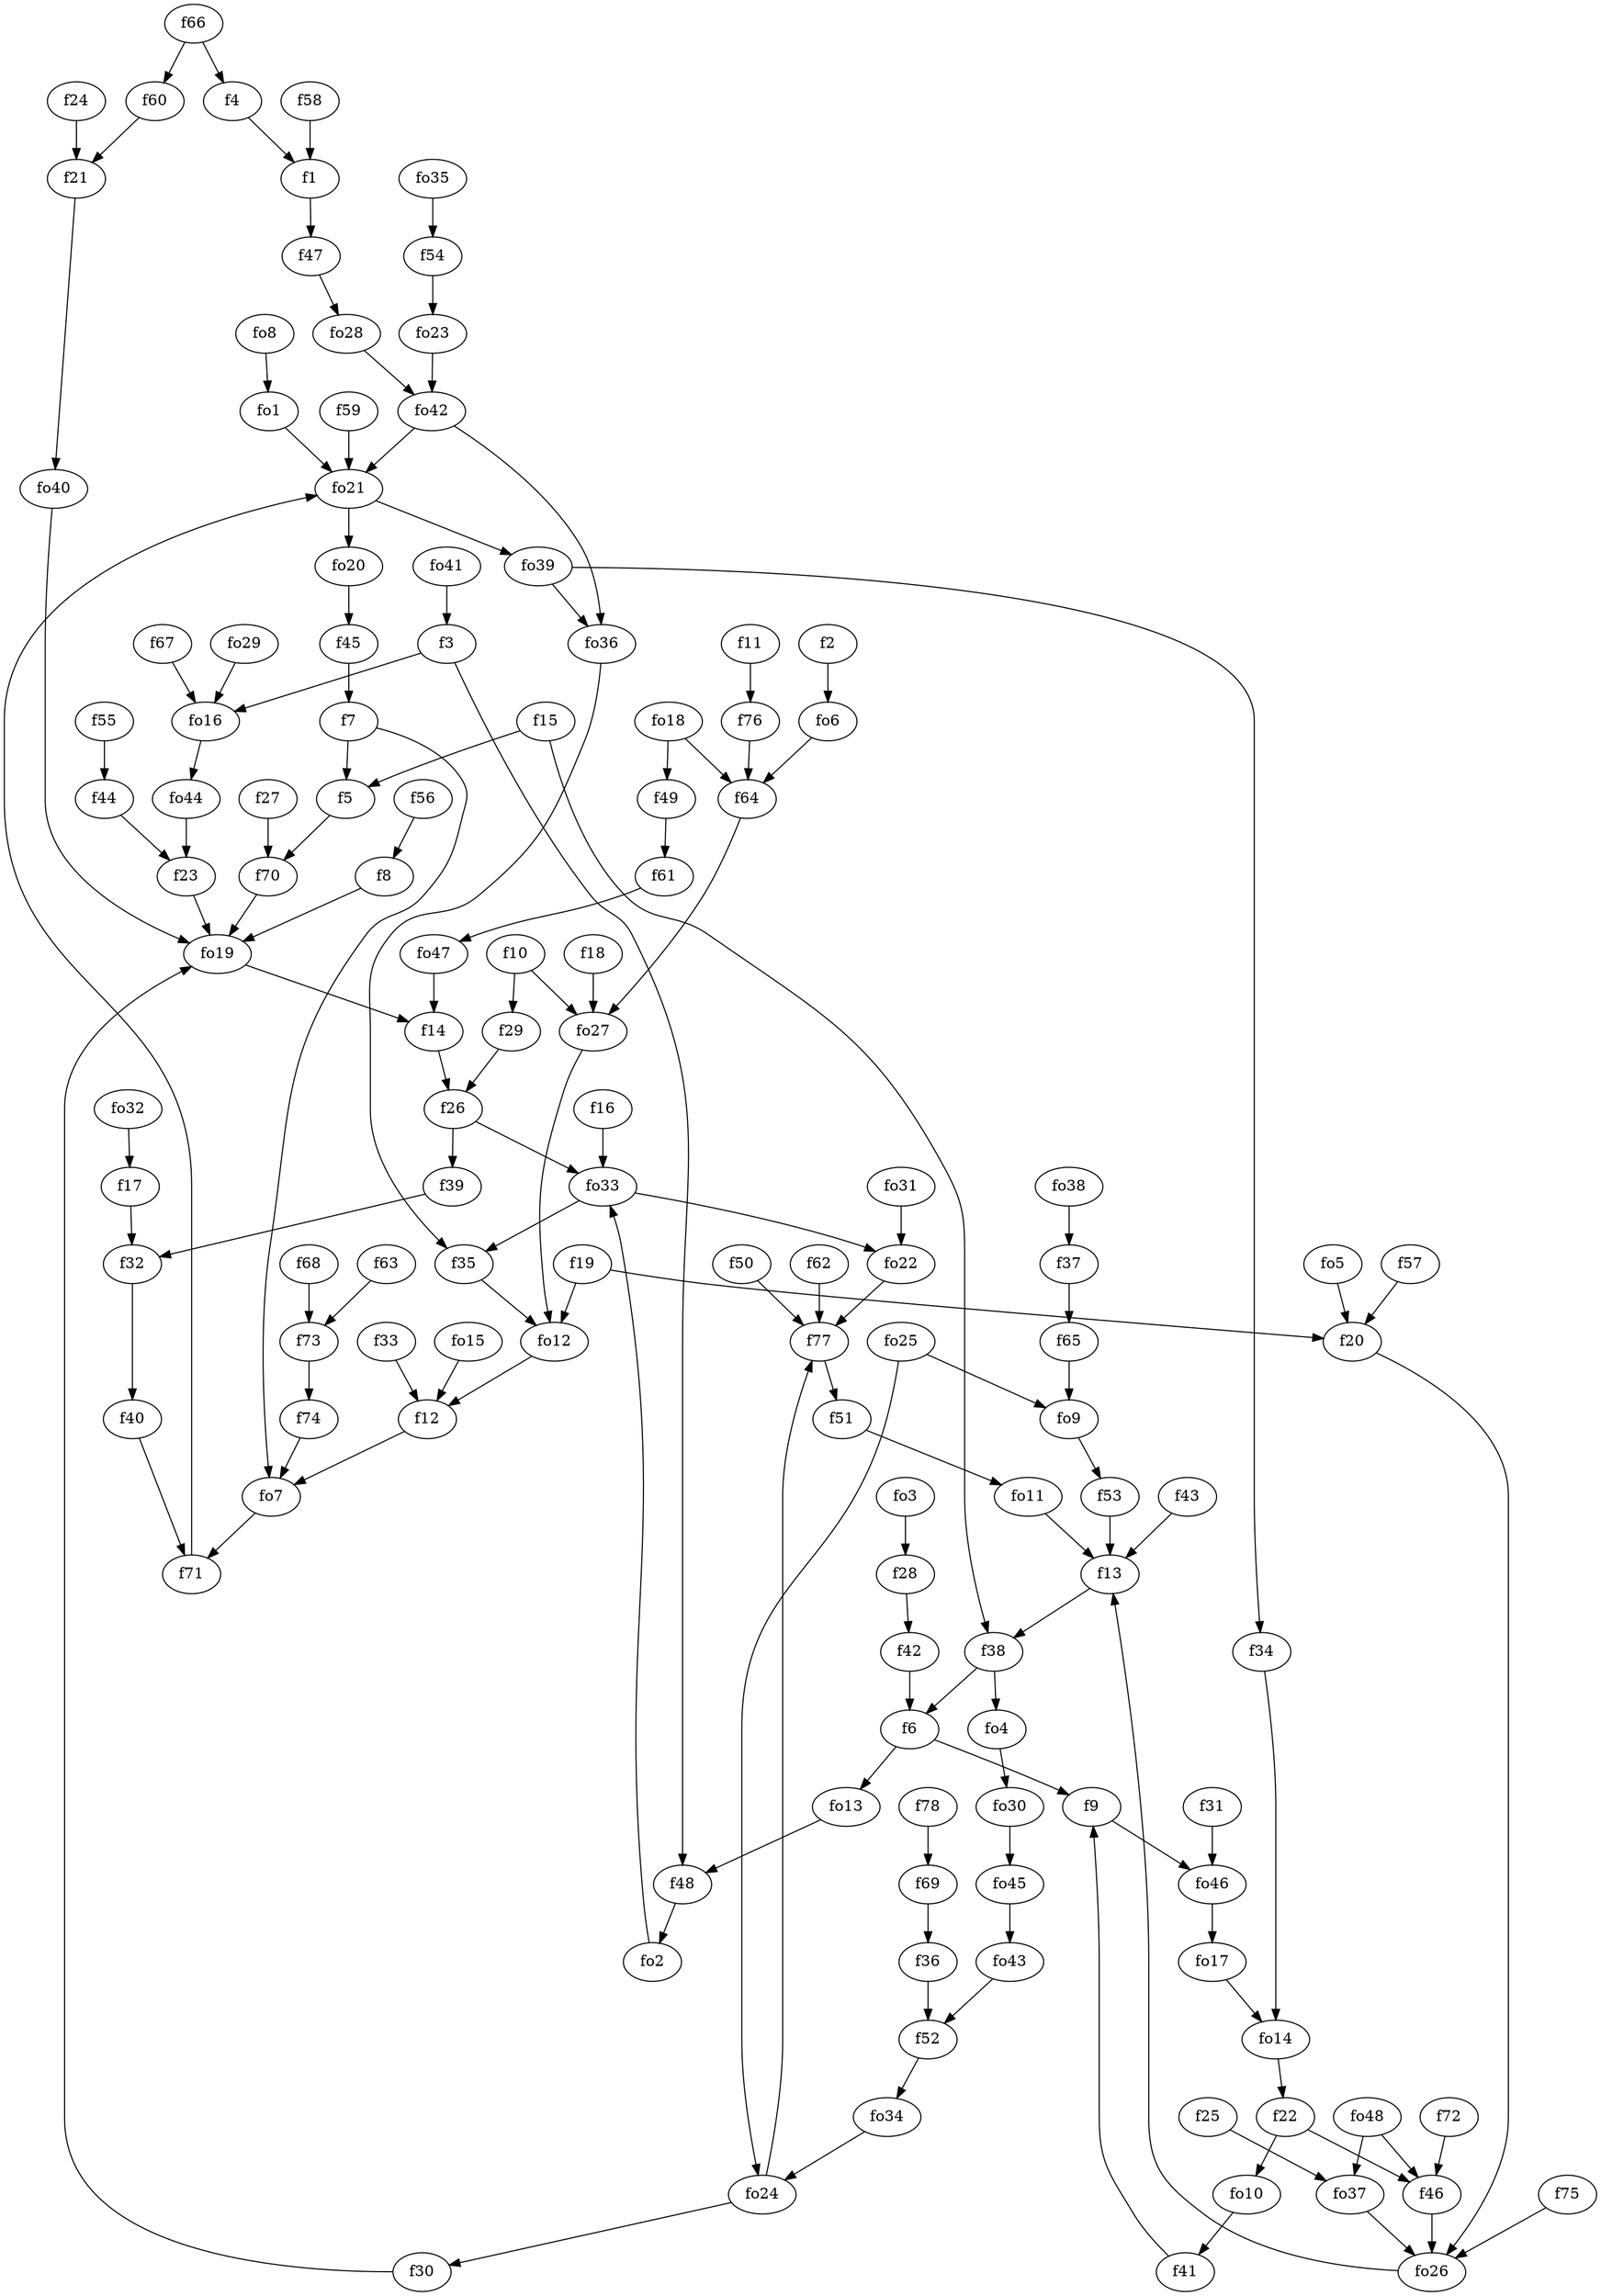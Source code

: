 strict digraph  {
f1;
f2;
f3;
f4;
f5;
f6;
f7;
f8;
f9;
f10;
f11;
f12;
f13;
f14;
f15;
f16;
f17;
f18;
f19;
f20;
f21;
f22;
f23;
f24;
f25;
f26;
f27;
f28;
f29;
f30;
f31;
f32;
f33;
f34;
f35;
f36;
f37;
f38;
f39;
f40;
f41;
f42;
f43;
f44;
f45;
f46;
f47;
f48;
f49;
f50;
f51;
f52;
f53;
f54;
f55;
f56;
f57;
f58;
f59;
f60;
f61;
f62;
f63;
f64;
f65;
f66;
f67;
f68;
f69;
f70;
f71;
f72;
f73;
f74;
f75;
f76;
f77;
f78;
fo1;
fo2;
fo3;
fo4;
fo5;
fo6;
fo7;
fo8;
fo9;
fo10;
fo11;
fo12;
fo13;
fo14;
fo15;
fo16;
fo17;
fo18;
fo19;
fo20;
fo21;
fo22;
fo23;
fo24;
fo25;
fo26;
fo27;
fo28;
fo29;
fo30;
fo31;
fo32;
fo33;
fo34;
fo35;
fo36;
fo37;
fo38;
fo39;
fo40;
fo41;
fo42;
fo43;
fo44;
fo45;
fo46;
fo47;
fo48;
f1 -> f47  [weight=2];
f2 -> fo6  [weight=2];
f3 -> f48  [weight=2];
f3 -> fo16  [weight=2];
f4 -> f1  [weight=2];
f5 -> f70  [weight=2];
f6 -> fo13  [weight=2];
f6 -> f9  [weight=2];
f7 -> fo7  [weight=2];
f7 -> f5  [weight=2];
f8 -> fo19  [weight=2];
f9 -> fo46  [weight=2];
f10 -> f29  [weight=2];
f10 -> fo27  [weight=2];
f11 -> f76  [weight=2];
f12 -> fo7  [weight=2];
f13 -> f38  [weight=2];
f14 -> f26  [weight=2];
f15 -> f5  [weight=2];
f15 -> f38  [weight=2];
f16 -> fo33  [weight=2];
f17 -> f32  [weight=2];
f18 -> fo27  [weight=2];
f19 -> f20  [weight=2];
f19 -> fo12  [weight=2];
f20 -> fo26  [weight=2];
f21 -> fo40  [weight=2];
f22 -> f46  [weight=2];
f22 -> fo10  [weight=2];
f23 -> fo19  [weight=2];
f24 -> f21  [weight=2];
f25 -> fo37  [weight=2];
f26 -> f39  [weight=2];
f26 -> fo33  [weight=2];
f27 -> f70  [weight=2];
f28 -> f42  [weight=2];
f29 -> f26  [weight=2];
f30 -> fo19  [weight=2];
f31 -> fo46  [weight=2];
f32 -> f40  [weight=2];
f33 -> f12  [weight=2];
f34 -> fo14  [weight=2];
f35 -> fo12  [weight=2];
f36 -> f52  [weight=2];
f37 -> f65  [weight=2];
f38 -> f6  [weight=2];
f38 -> fo4  [weight=2];
f39 -> f32  [weight=2];
f40 -> f71  [weight=2];
f41 -> f9  [weight=2];
f42 -> f6  [weight=2];
f43 -> f13  [weight=2];
f44 -> f23  [weight=2];
f45 -> f7  [weight=2];
f46 -> fo26  [weight=2];
f47 -> fo28  [weight=2];
f48 -> fo2  [weight=2];
f49 -> f61  [weight=2];
f50 -> f77  [weight=2];
f51 -> fo11  [weight=2];
f52 -> fo34  [weight=2];
f53 -> f13  [weight=2];
f54 -> fo23  [weight=2];
f55 -> f44  [weight=2];
f56 -> f8  [weight=2];
f57 -> f20  [weight=2];
f58 -> f1  [weight=2];
f59 -> fo21  [weight=2];
f60 -> f21  [weight=2];
f61 -> fo47  [weight=2];
f62 -> f77  [weight=2];
f63 -> f73  [weight=2];
f64 -> fo27  [weight=2];
f65 -> fo9  [weight=2];
f66 -> f4  [weight=2];
f66 -> f60  [weight=2];
f67 -> fo16  [weight=2];
f68 -> f73  [weight=2];
f69 -> f36  [weight=2];
f70 -> fo19  [weight=2];
f71 -> fo21  [weight=2];
f72 -> f46  [weight=2];
f73 -> f74  [weight=2];
f74 -> fo7  [weight=2];
f75 -> fo26  [weight=2];
f76 -> f64  [weight=2];
f77 -> f51  [weight=2];
f78 -> f69  [weight=2];
fo1 -> fo21  [weight=2];
fo2 -> fo33  [weight=2];
fo3 -> f28  [weight=2];
fo4 -> fo30  [weight=2];
fo5 -> f20  [weight=2];
fo6 -> f64  [weight=2];
fo7 -> f71  [weight=2];
fo8 -> fo1  [weight=2];
fo9 -> f53  [weight=2];
fo10 -> f41  [weight=2];
fo11 -> f13  [weight=2];
fo12 -> f12  [weight=2];
fo13 -> f48  [weight=2];
fo14 -> f22  [weight=2];
fo15 -> f12  [weight=2];
fo16 -> fo44  [weight=2];
fo17 -> fo14  [weight=2];
fo18 -> f64  [weight=2];
fo18 -> f49  [weight=2];
fo19 -> f14  [weight=2];
fo20 -> f45  [weight=2];
fo21 -> fo39  [weight=2];
fo21 -> fo20  [weight=2];
fo22 -> f77  [weight=2];
fo23 -> fo42  [weight=2];
fo24 -> f30  [weight=2];
fo24 -> f77  [weight=2];
fo25 -> fo24  [weight=2];
fo25 -> fo9  [weight=2];
fo26 -> f13  [weight=2];
fo27 -> fo12  [weight=2];
fo28 -> fo42  [weight=2];
fo29 -> fo16  [weight=2];
fo30 -> fo45  [weight=2];
fo31 -> fo22  [weight=2];
fo32 -> f17  [weight=2];
fo33 -> f35  [weight=2];
fo33 -> fo22  [weight=2];
fo34 -> fo24  [weight=2];
fo35 -> f54  [weight=2];
fo36 -> f35  [weight=2];
fo37 -> fo26  [weight=2];
fo38 -> f37  [weight=2];
fo39 -> fo36  [weight=2];
fo39 -> f34  [weight=2];
fo40 -> fo19  [weight=2];
fo41 -> f3  [weight=2];
fo42 -> fo36  [weight=2];
fo42 -> fo21  [weight=2];
fo43 -> f52  [weight=2];
fo44 -> f23  [weight=2];
fo45 -> fo43  [weight=2];
fo46 -> fo17  [weight=2];
fo47 -> f14  [weight=2];
fo48 -> f46  [weight=2];
fo48 -> fo37  [weight=2];
}
